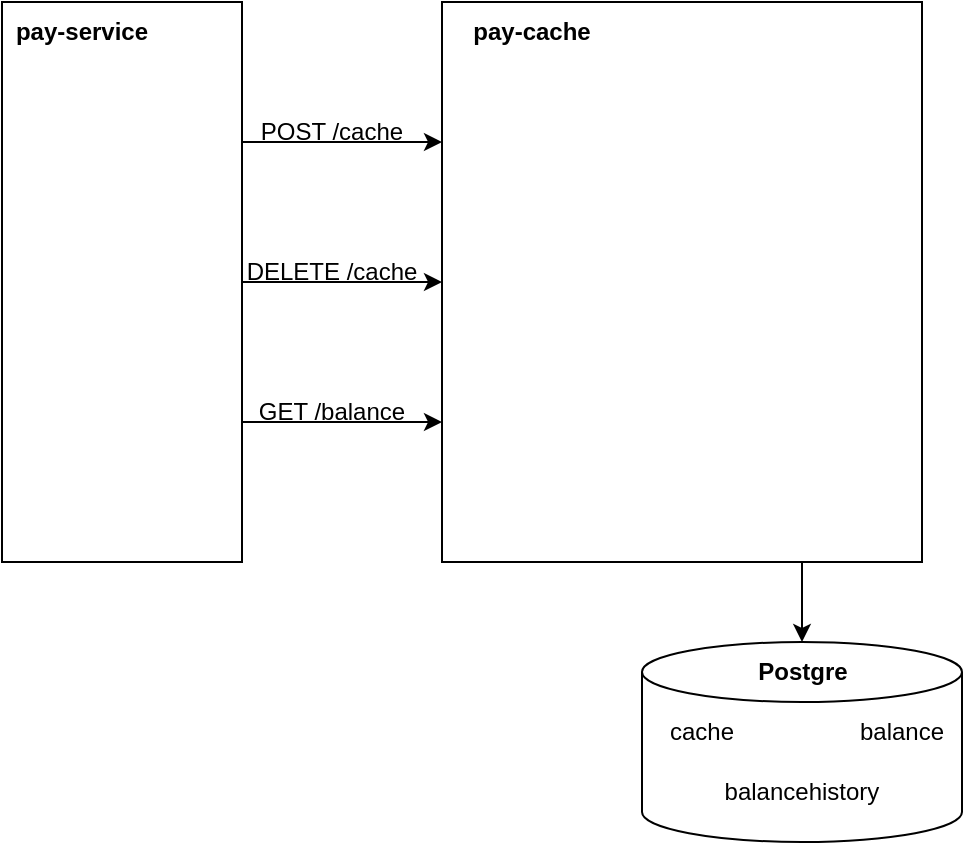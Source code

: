 <mxfile version="24.0.1" type="github">
  <diagram name="Страница — 1" id="OShYo-4-ArDfqLxgVxSA">
    <mxGraphModel dx="1050" dy="530" grid="1" gridSize="10" guides="1" tooltips="1" connect="1" arrows="1" fold="1" page="1" pageScale="1" pageWidth="827" pageHeight="1169" math="0" shadow="0">
      <root>
        <mxCell id="0" />
        <mxCell id="1" parent="0" />
        <mxCell id="z7HpQZydD_1hDmbBnpc7-5" style="edgeStyle=orthogonalEdgeStyle;rounded=0;orthogonalLoop=1;jettySize=auto;html=1;exitX=1;exitY=0.25;exitDx=0;exitDy=0;entryX=0;entryY=0.25;entryDx=0;entryDy=0;" edge="1" parent="1" source="z7HpQZydD_1hDmbBnpc7-1" target="z7HpQZydD_1hDmbBnpc7-3">
          <mxGeometry relative="1" as="geometry" />
        </mxCell>
        <mxCell id="z7HpQZydD_1hDmbBnpc7-6" style="edgeStyle=orthogonalEdgeStyle;rounded=0;orthogonalLoop=1;jettySize=auto;html=1;exitX=1;exitY=0.5;exitDx=0;exitDy=0;entryX=0;entryY=0.5;entryDx=0;entryDy=0;" edge="1" parent="1" source="z7HpQZydD_1hDmbBnpc7-1" target="z7HpQZydD_1hDmbBnpc7-3">
          <mxGeometry relative="1" as="geometry" />
        </mxCell>
        <mxCell id="z7HpQZydD_1hDmbBnpc7-7" style="edgeStyle=orthogonalEdgeStyle;rounded=0;orthogonalLoop=1;jettySize=auto;html=1;exitX=1;exitY=0.75;exitDx=0;exitDy=0;entryX=0;entryY=0.75;entryDx=0;entryDy=0;" edge="1" parent="1" source="z7HpQZydD_1hDmbBnpc7-1" target="z7HpQZydD_1hDmbBnpc7-3">
          <mxGeometry relative="1" as="geometry" />
        </mxCell>
        <mxCell id="z7HpQZydD_1hDmbBnpc7-8" value="POST /cache" style="text;html=1;align=center;verticalAlign=middle;whiteSpace=wrap;rounded=0;" vertex="1" parent="1">
          <mxGeometry x="140" y="170" width="130" height="30" as="geometry" />
        </mxCell>
        <mxCell id="z7HpQZydD_1hDmbBnpc7-9" value="DELETE /cache" style="text;html=1;align=center;verticalAlign=middle;whiteSpace=wrap;rounded=0;" vertex="1" parent="1">
          <mxGeometry x="140" y="240" width="130" height="30" as="geometry" />
        </mxCell>
        <mxCell id="z7HpQZydD_1hDmbBnpc7-10" value="GET /balance" style="text;html=1;align=center;verticalAlign=middle;whiteSpace=wrap;rounded=0;" vertex="1" parent="1">
          <mxGeometry x="145" y="310" width="120" height="30" as="geometry" />
        </mxCell>
        <mxCell id="z7HpQZydD_1hDmbBnpc7-11" value="" style="group" vertex="1" connectable="0" parent="1">
          <mxGeometry x="260" y="120" width="240" height="280" as="geometry" />
        </mxCell>
        <mxCell id="z7HpQZydD_1hDmbBnpc7-3" value="" style="rounded=0;whiteSpace=wrap;html=1;" vertex="1" parent="z7HpQZydD_1hDmbBnpc7-11">
          <mxGeometry width="240" height="280" as="geometry" />
        </mxCell>
        <mxCell id="z7HpQZydD_1hDmbBnpc7-4" value="&lt;b&gt;pay-cache&lt;/b&gt;" style="text;html=1;align=center;verticalAlign=middle;whiteSpace=wrap;rounded=0;" vertex="1" parent="z7HpQZydD_1hDmbBnpc7-11">
          <mxGeometry width="90" height="30" as="geometry" />
        </mxCell>
        <mxCell id="z7HpQZydD_1hDmbBnpc7-12" value="" style="group" vertex="1" connectable="0" parent="1">
          <mxGeometry x="40" y="120" width="120" height="280" as="geometry" />
        </mxCell>
        <mxCell id="z7HpQZydD_1hDmbBnpc7-1" value="&lt;p style=&quot;line-height: 120%;&quot;&gt;&lt;br&gt;&lt;/p&gt;" style="rounded=0;whiteSpace=wrap;html=1;" vertex="1" parent="z7HpQZydD_1hDmbBnpc7-12">
          <mxGeometry width="120" height="280" as="geometry" />
        </mxCell>
        <mxCell id="z7HpQZydD_1hDmbBnpc7-2" value="pay-service" style="text;html=1;align=center;verticalAlign=middle;whiteSpace=wrap;rounded=0;fontStyle=1" vertex="1" parent="z7HpQZydD_1hDmbBnpc7-12">
          <mxGeometry width="80" height="30" as="geometry" />
        </mxCell>
        <mxCell id="z7HpQZydD_1hDmbBnpc7-15" style="edgeStyle=orthogonalEdgeStyle;rounded=0;orthogonalLoop=1;jettySize=auto;html=1;exitX=0.75;exitY=1;exitDx=0;exitDy=0;entryX=0.5;entryY=0;entryDx=0;entryDy=0;entryPerimeter=0;" edge="1" parent="1" source="z7HpQZydD_1hDmbBnpc7-3" target="z7HpQZydD_1hDmbBnpc7-13">
          <mxGeometry relative="1" as="geometry" />
        </mxCell>
        <mxCell id="z7HpQZydD_1hDmbBnpc7-21" value="" style="group" vertex="1" connectable="0" parent="1">
          <mxGeometry x="360" y="440" width="160" height="100" as="geometry" />
        </mxCell>
        <mxCell id="z7HpQZydD_1hDmbBnpc7-13" value="" style="shape=cylinder3;whiteSpace=wrap;html=1;boundedLbl=1;backgroundOutline=1;size=15;" vertex="1" parent="z7HpQZydD_1hDmbBnpc7-21">
          <mxGeometry width="160" height="100" as="geometry" />
        </mxCell>
        <mxCell id="z7HpQZydD_1hDmbBnpc7-14" value="Postgre" style="text;html=1;align=center;verticalAlign=middle;resizable=0;points=[];autosize=1;strokeColor=none;fillColor=none;fontStyle=1" vertex="1" parent="z7HpQZydD_1hDmbBnpc7-21">
          <mxGeometry x="50" width="60" height="30" as="geometry" />
        </mxCell>
        <mxCell id="z7HpQZydD_1hDmbBnpc7-17" value="cache" style="text;html=1;align=center;verticalAlign=middle;whiteSpace=wrap;rounded=0;" vertex="1" parent="z7HpQZydD_1hDmbBnpc7-21">
          <mxGeometry y="30" width="60" height="30" as="geometry" />
        </mxCell>
        <mxCell id="z7HpQZydD_1hDmbBnpc7-19" value="balance" style="text;html=1;align=center;verticalAlign=middle;whiteSpace=wrap;rounded=0;" vertex="1" parent="z7HpQZydD_1hDmbBnpc7-21">
          <mxGeometry x="100" y="30" width="60" height="30" as="geometry" />
        </mxCell>
        <mxCell id="z7HpQZydD_1hDmbBnpc7-20" value="balancehistory" style="text;html=1;align=center;verticalAlign=middle;whiteSpace=wrap;rounded=0;" vertex="1" parent="z7HpQZydD_1hDmbBnpc7-21">
          <mxGeometry x="25" y="60" width="110" height="30" as="geometry" />
        </mxCell>
      </root>
    </mxGraphModel>
  </diagram>
</mxfile>
